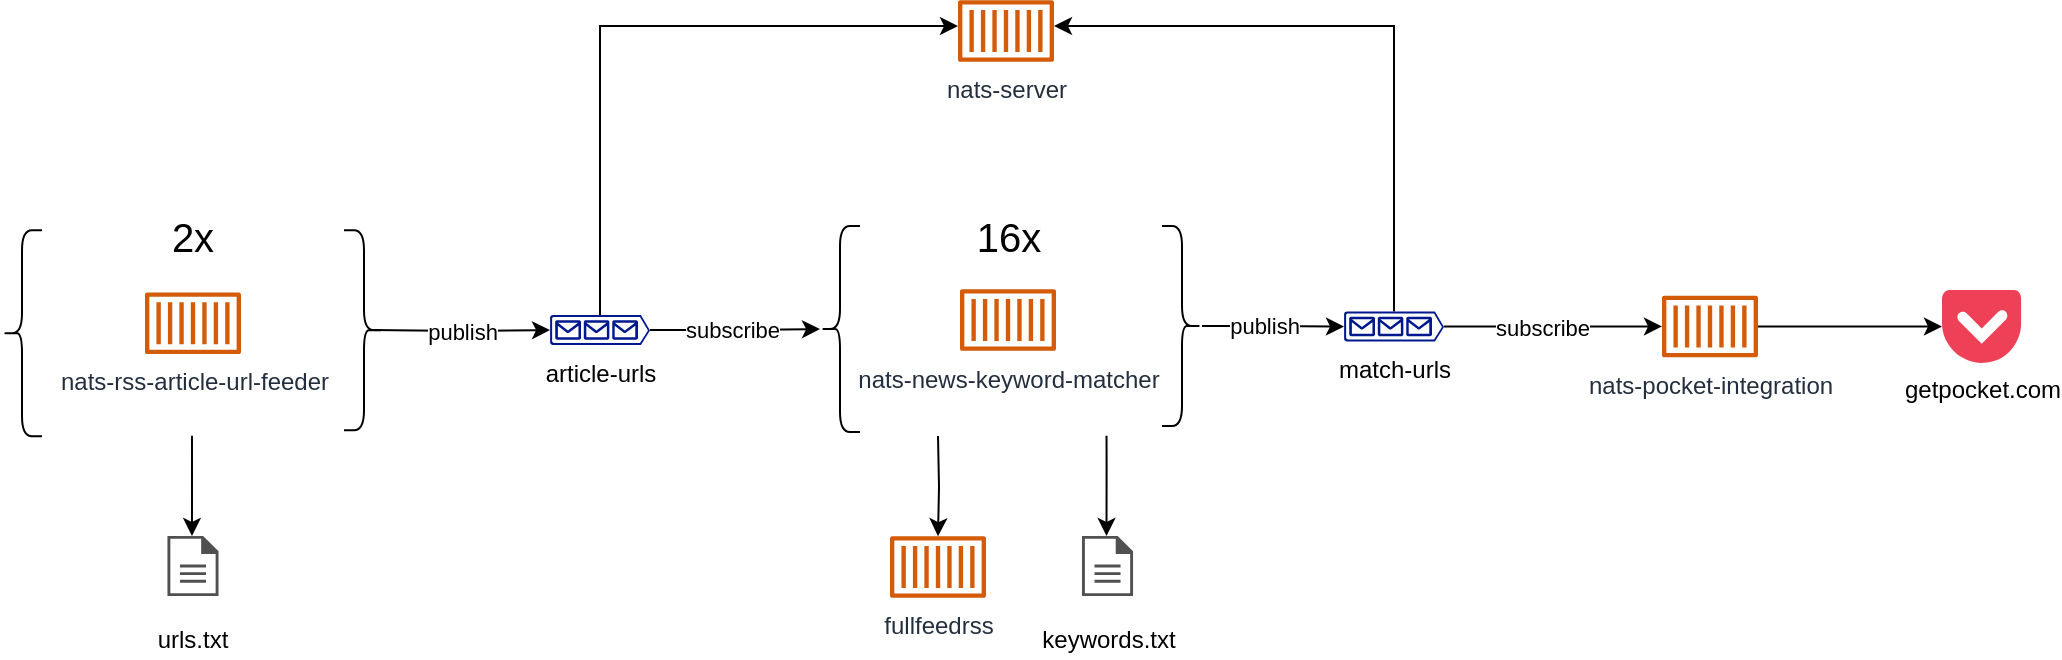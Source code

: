 <mxfile version="19.0.3" type="device"><diagram id="Yfbx8rVYjcb8BNsT8ME1" name="Page-1"><mxGraphModel dx="2275" dy="877" grid="1" gridSize="10" guides="1" tooltips="1" connect="1" arrows="1" fold="1" page="1" pageScale="1" pageWidth="1169" pageHeight="827" math="0" shadow="0"><root><mxCell id="0"/><mxCell id="1" parent="0"/><mxCell id="3aO3Zq7IsuRw8pjfxn2K-10" value="" style="edgeStyle=orthogonalEdgeStyle;rounded=0;orthogonalLoop=1;jettySize=auto;html=1;" parent="1" source="3aO3Zq7IsuRw8pjfxn2K-2" target="3aO3Zq7IsuRw8pjfxn2K-9" edge="1"><mxGeometry relative="1" as="geometry"/></mxCell><mxCell id="3aO3Zq7IsuRw8pjfxn2K-22" value="subscribe" style="edgeLabel;html=1;align=center;verticalAlign=middle;resizable=0;points=[];" parent="3aO3Zq7IsuRw8pjfxn2K-10" vertex="1" connectable="0"><mxGeometry x="-0.038" y="2" relative="1" as="geometry"><mxPoint y="2" as="offset"/></mxGeometry></mxCell><mxCell id="pSf1_7d5s_QFF2AIXK5g-8" style="edgeStyle=orthogonalEdgeStyle;rounded=0;orthogonalLoop=1;jettySize=auto;html=1;fontSize=20;" edge="1" parent="1" source="3aO3Zq7IsuRw8pjfxn2K-2" target="3aO3Zq7IsuRw8pjfxn2K-30"><mxGeometry relative="1" as="geometry"><Array as="points"><mxPoint x="79" y="80"/></Array></mxGeometry></mxCell><mxCell id="3aO3Zq7IsuRw8pjfxn2K-2" value="article-urls" style="sketch=0;aspect=fixed;pointerEvents=1;shadow=0;dashed=0;html=1;strokeColor=none;labelPosition=center;verticalLabelPosition=bottom;verticalAlign=top;align=center;fillColor=#00188D;shape=mxgraph.azure.queue_generic" parent="1" vertex="1"><mxGeometry x="54" y="224.5" width="50" height="15" as="geometry"/></mxCell><mxCell id="3aO3Zq7IsuRw8pjfxn2K-5" value="publish" style="edgeStyle=orthogonalEdgeStyle;rounded=0;orthogonalLoop=1;jettySize=auto;html=1;exitX=0.1;exitY=0.5;exitDx=0;exitDy=0;exitPerimeter=0;" parent="1" target="3aO3Zq7IsuRw8pjfxn2K-2" edge="1"><mxGeometry relative="1" as="geometry"><mxPoint x="-35" y="232" as="sourcePoint"/></mxGeometry></mxCell><mxCell id="3aO3Zq7IsuRw8pjfxn2K-4" value="nats-rss-article-url-feeder" style="sketch=0;outlineConnect=0;fontColor=#232F3E;gradientColor=none;fillColor=#D45B07;strokeColor=none;dashed=0;verticalLabelPosition=bottom;verticalAlign=top;align=center;html=1;fontSize=12;fontStyle=0;aspect=fixed;pointerEvents=1;shape=mxgraph.aws4.container_1;" parent="1" vertex="1"><mxGeometry x="-148.5" y="213.13" width="48" height="31" as="geometry"/></mxCell><mxCell id="3aO3Zq7IsuRw8pjfxn2K-9" value="" style="shape=curlyBracket;whiteSpace=wrap;html=1;rounded=1;" parent="1" vertex="1"><mxGeometry x="189" y="180" width="20" height="103" as="geometry"/></mxCell><mxCell id="3aO3Zq7IsuRw8pjfxn2K-11" value="nats-news-keyword-matcher" style="sketch=0;outlineConnect=0;fontColor=#232F3E;gradientColor=none;fillColor=#D45B07;strokeColor=none;dashed=0;verticalLabelPosition=bottom;verticalAlign=top;align=center;html=1;fontSize=12;fontStyle=0;aspect=fixed;pointerEvents=1;shape=mxgraph.aws4.container_1;" parent="1" vertex="1"><mxGeometry x="259" y="211.5" width="48" height="31" as="geometry"/></mxCell><mxCell id="3aO3Zq7IsuRw8pjfxn2K-27" value="" style="edgeStyle=orthogonalEdgeStyle;rounded=0;orthogonalLoop=1;jettySize=auto;html=1;" parent="1" target="3aO3Zq7IsuRw8pjfxn2K-25" edge="1"><mxGeometry relative="1" as="geometry"><mxPoint x="248" y="285" as="sourcePoint"/></mxGeometry></mxCell><mxCell id="3aO3Zq7IsuRw8pjfxn2K-16" value="" style="edgeStyle=orthogonalEdgeStyle;rounded=0;orthogonalLoop=1;jettySize=auto;html=1;" parent="1" source="3aO3Zq7IsuRw8pjfxn2K-14" target="3aO3Zq7IsuRw8pjfxn2K-15" edge="1"><mxGeometry relative="1" as="geometry"/></mxCell><mxCell id="3aO3Zq7IsuRw8pjfxn2K-23" value="publish" style="edgeLabel;html=1;align=center;verticalAlign=middle;resizable=0;points=[];" parent="3aO3Zq7IsuRw8pjfxn2K-16" vertex="1" connectable="0"><mxGeometry x="-0.383" y="-1" relative="1" as="geometry"><mxPoint x="9" y="-1" as="offset"/></mxGeometry></mxCell><mxCell id="3aO3Zq7IsuRw8pjfxn2K-14" value="" style="shape=curlyBracket;whiteSpace=wrap;html=1;rounded=1;flipH=1;" parent="1" vertex="1"><mxGeometry x="360" y="180" width="20" height="100" as="geometry"/></mxCell><mxCell id="3aO3Zq7IsuRw8pjfxn2K-20" value="" style="edgeStyle=orthogonalEdgeStyle;rounded=0;orthogonalLoop=1;jettySize=auto;html=1;" parent="1" source="3aO3Zq7IsuRw8pjfxn2K-15" target="3aO3Zq7IsuRw8pjfxn2K-19" edge="1"><mxGeometry relative="1" as="geometry"/></mxCell><mxCell id="3aO3Zq7IsuRw8pjfxn2K-24" value="subscribe" style="edgeLabel;html=1;align=center;verticalAlign=middle;resizable=0;points=[];" parent="3aO3Zq7IsuRw8pjfxn2K-20" vertex="1" connectable="0"><mxGeometry x="-0.286" relative="1" as="geometry"><mxPoint x="10" as="offset"/></mxGeometry></mxCell><mxCell id="pSf1_7d5s_QFF2AIXK5g-11" style="edgeStyle=orthogonalEdgeStyle;rounded=0;orthogonalLoop=1;jettySize=auto;html=1;fontSize=20;exitX=0.5;exitY=0;exitDx=0;exitDy=0;exitPerimeter=0;" edge="1" parent="1" source="3aO3Zq7IsuRw8pjfxn2K-15" target="3aO3Zq7IsuRw8pjfxn2K-30"><mxGeometry relative="1" as="geometry"><Array as="points"><mxPoint x="476" y="80"/></Array></mxGeometry></mxCell><mxCell id="3aO3Zq7IsuRw8pjfxn2K-15" value="match-urls" style="sketch=0;aspect=fixed;pointerEvents=1;shadow=0;dashed=0;html=1;strokeColor=none;labelPosition=center;verticalLabelPosition=bottom;verticalAlign=top;align=center;fillColor=#00188D;shape=mxgraph.azure.queue_generic" parent="1" vertex="1"><mxGeometry x="451" y="222.75" width="50" height="15" as="geometry"/></mxCell><mxCell id="3aO3Zq7IsuRw8pjfxn2K-29" value="" style="edgeStyle=orthogonalEdgeStyle;rounded=0;orthogonalLoop=1;jettySize=auto;html=1;" parent="1" source="3aO3Zq7IsuRw8pjfxn2K-19" target="3aO3Zq7IsuRw8pjfxn2K-28" edge="1"><mxGeometry relative="1" as="geometry"/></mxCell><mxCell id="3aO3Zq7IsuRw8pjfxn2K-19" value="nats-pocket-integration" style="sketch=0;outlineConnect=0;fontColor=#232F3E;gradientColor=none;fillColor=#D45B07;strokeColor=none;dashed=0;verticalLabelPosition=bottom;verticalAlign=top;align=center;html=1;fontSize=12;fontStyle=0;aspect=fixed;pointerEvents=1;shape=mxgraph.aws4.container_1;" parent="1" vertex="1"><mxGeometry x="610" y="214.75" width="48" height="31" as="geometry"/></mxCell><mxCell id="3aO3Zq7IsuRw8pjfxn2K-25" value="fullfeedrss" style="sketch=0;outlineConnect=0;fontColor=#232F3E;gradientColor=none;fillColor=#D45B07;strokeColor=none;dashed=0;verticalLabelPosition=bottom;verticalAlign=top;align=center;html=1;fontSize=12;fontStyle=0;aspect=fixed;pointerEvents=1;shape=mxgraph.aws4.container_1;" parent="1" vertex="1"><mxGeometry x="224" y="335" width="48" height="31" as="geometry"/></mxCell><mxCell id="3aO3Zq7IsuRw8pjfxn2K-28" value="getpocket.com" style="dashed=0;outlineConnect=0;html=1;align=center;labelPosition=center;verticalLabelPosition=bottom;verticalAlign=top;shape=mxgraph.weblogos.pocket;fillColor=#EE4056;strokeColor=none" parent="1" vertex="1"><mxGeometry x="750" y="212.05" width="39.55" height="36.4" as="geometry"/></mxCell><mxCell id="3aO3Zq7IsuRw8pjfxn2K-30" value="nats-server" style="sketch=0;outlineConnect=0;fontColor=#232F3E;gradientColor=none;fillColor=#D45B07;strokeColor=none;dashed=0;verticalLabelPosition=bottom;verticalAlign=top;align=center;html=1;fontSize=12;fontStyle=0;aspect=fixed;pointerEvents=1;shape=mxgraph.aws4.container_1;" parent="1" vertex="1"><mxGeometry x="258" y="67" width="48" height="31" as="geometry"/></mxCell><mxCell id="pSf1_7d5s_QFF2AIXK5g-6" value="&lt;font style=&quot;font-size: 20px;&quot;&gt;16x&lt;/font&gt;" style="text;html=1;strokeColor=none;fillColor=none;align=center;verticalAlign=middle;whiteSpace=wrap;rounded=0;" vertex="1" parent="1"><mxGeometry x="254.5" y="170" width="57" height="30" as="geometry"/></mxCell><mxCell id="pSf1_7d5s_QFF2AIXK5g-12" value="" style="shape=curlyBracket;whiteSpace=wrap;html=1;rounded=1;" vertex="1" parent="1"><mxGeometry x="-220" y="182.13" width="20" height="103" as="geometry"/></mxCell><mxCell id="pSf1_7d5s_QFF2AIXK5g-13" value="" style="shape=curlyBracket;whiteSpace=wrap;html=1;rounded=1;flipH=1;" vertex="1" parent="1"><mxGeometry x="-49" y="182.13" width="20" height="100" as="geometry"/></mxCell><mxCell id="pSf1_7d5s_QFF2AIXK5g-14" value="&lt;font style=&quot;font-size: 20px;&quot;&gt;2x&lt;/font&gt;" style="text;html=1;strokeColor=none;fillColor=none;align=center;verticalAlign=middle;whiteSpace=wrap;rounded=0;" vertex="1" parent="1"><mxGeometry x="-153" y="170" width="57" height="30" as="geometry"/></mxCell><mxCell id="pSf1_7d5s_QFF2AIXK5g-17" value="&lt;font style=&quot;font-size: 12px;&quot;&gt;keywords.txt&lt;/font&gt;" style="sketch=0;pointerEvents=1;shadow=0;dashed=0;html=1;strokeColor=none;fillColor=#505050;labelPosition=center;verticalLabelPosition=bottom;verticalAlign=top;outlineConnect=0;align=center;shape=mxgraph.office.concepts.document;fontSize=20;" vertex="1" parent="1"><mxGeometry x="320" y="335" width="25.53" height="30" as="geometry"/></mxCell><mxCell id="pSf1_7d5s_QFF2AIXK5g-18" value="" style="edgeStyle=orthogonalEdgeStyle;rounded=0;orthogonalLoop=1;jettySize=auto;html=1;" edge="1" parent="1"><mxGeometry relative="1" as="geometry"><mxPoint x="332.26" y="284.91" as="sourcePoint"/><mxPoint x="332.26" y="335.0" as="targetPoint"/><Array as="points"><mxPoint x="332.26" y="299.91"/><mxPoint x="332.26" y="299.91"/></Array></mxGeometry></mxCell><mxCell id="pSf1_7d5s_QFF2AIXK5g-19" value="&lt;font style=&quot;font-size: 12px;&quot;&gt;urls.txt&lt;/font&gt;" style="sketch=0;pointerEvents=1;shadow=0;dashed=0;html=1;strokeColor=none;fillColor=#505050;labelPosition=center;verticalLabelPosition=bottom;verticalAlign=top;outlineConnect=0;align=center;shape=mxgraph.office.concepts.document;fontSize=20;" vertex="1" parent="1"><mxGeometry x="-137.27" y="335" width="25.53" height="30" as="geometry"/></mxCell><mxCell id="pSf1_7d5s_QFF2AIXK5g-20" value="" style="edgeStyle=orthogonalEdgeStyle;rounded=0;orthogonalLoop=1;jettySize=auto;html=1;" edge="1" parent="1"><mxGeometry relative="1" as="geometry"><mxPoint x="-125.01" y="284.91" as="sourcePoint"/><mxPoint x="-125.01" y="335.0" as="targetPoint"/><Array as="points"><mxPoint x="-125.01" y="299.91"/><mxPoint x="-125.01" y="299.91"/></Array></mxGeometry></mxCell></root></mxGraphModel></diagram></mxfile>